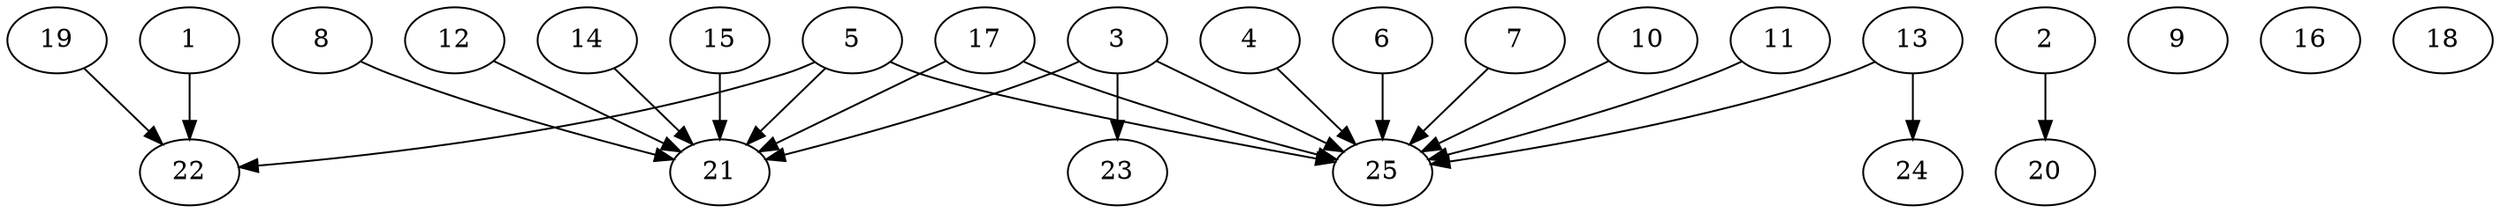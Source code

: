 // DAG automatically generated by daggen at Thu Oct  3 14:00:39 2019
// ./daggen --dot -n 25 --ccr 0.3 --fat 0.9 --regular 0.7 --density 0.5 --mindata 5242880 --maxdata 52428800 
digraph G {
  1 [size="93484373", alpha="0.16", expect_size="28045312"] 
  1 -> 22 [size ="28045312"]
  2 [size="32119467", alpha="0.06", expect_size="9635840"] 
  2 -> 20 [size ="9635840"]
  3 [size="174568107", alpha="0.20", expect_size="52370432"] 
  3 -> 21 [size ="52370432"]
  3 -> 23 [size ="52370432"]
  3 -> 25 [size ="52370432"]
  4 [size="103311360", alpha="0.19", expect_size="30993408"] 
  4 -> 25 [size ="30993408"]
  5 [size="78704640", alpha="0.09", expect_size="23611392"] 
  5 -> 21 [size ="23611392"]
  5 -> 22 [size ="23611392"]
  5 -> 25 [size ="23611392"]
  6 [size="171117227", alpha="0.06", expect_size="51335168"] 
  6 -> 25 [size ="51335168"]
  7 [size="142090240", alpha="0.04", expect_size="42627072"] 
  7 -> 25 [size ="42627072"]
  8 [size="124569600", alpha="0.10", expect_size="37370880"] 
  8 -> 21 [size ="37370880"]
  9 [size="125788160", alpha="0.01", expect_size="37736448"] 
  10 [size="171086507", alpha="0.14", expect_size="51325952"] 
  10 -> 25 [size ="51325952"]
  11 [size="130245973", alpha="0.06", expect_size="39073792"] 
  11 -> 25 [size ="39073792"]
  12 [size="95662080", alpha="0.02", expect_size="28698624"] 
  12 -> 21 [size ="28698624"]
  13 [size="142216533", alpha="0.00", expect_size="42664960"] 
  13 -> 24 [size ="42664960"]
  13 -> 25 [size ="42664960"]
  14 [size="140916053", alpha="0.07", expect_size="42274816"] 
  14 -> 21 [size ="42274816"]
  15 [size="131573760", alpha="0.12", expect_size="39472128"] 
  15 -> 21 [size ="39472128"]
  16 [size="48056320", alpha="0.17", expect_size="14416896"] 
  17 [size="97034240", alpha="0.12", expect_size="29110272"] 
  17 -> 21 [size ="29110272"]
  17 -> 25 [size ="29110272"]
  18 [size="126064640", alpha="0.04", expect_size="37819392"] 
  19 [size="44953600", alpha="0.18", expect_size="13486080"] 
  19 -> 22 [size ="13486080"]
  20 [size="49718613", alpha="0.12", expect_size="14915584"] 
  21 [size="159723520", alpha="0.16", expect_size="47917056"] 
  22 [size="46882133", alpha="0.02", expect_size="14064640"] 
  23 [size="59006293", alpha="0.08", expect_size="17701888"] 
  24 [size="59682133", alpha="0.05", expect_size="17904640"] 
  25 [size="117015893", alpha="0.09", expect_size="35104768"] 
}
